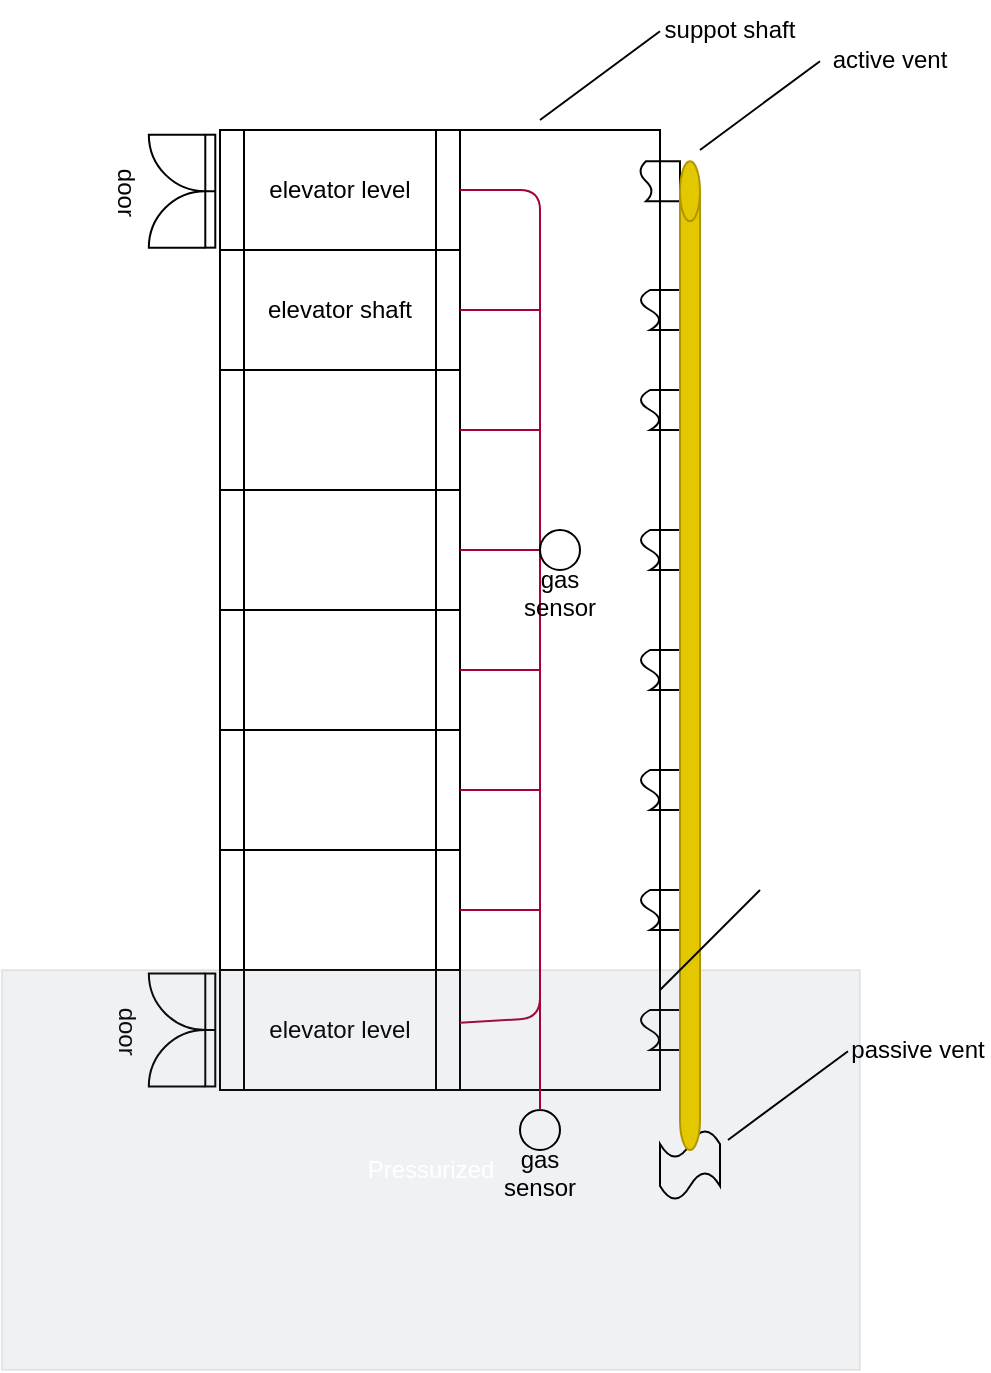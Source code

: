 <mxfile>
    <diagram id="sTje98B57rhS4ht2n8q0" name="Page-1">
        <mxGraphModel dx="741" dy="628" grid="1" gridSize="10" guides="1" tooltips="1" connect="1" arrows="1" fold="1" page="1" pageScale="1" pageWidth="827" pageHeight="1169" math="0" shadow="0">
            <root>
                <mxCell id="0"/>
                <mxCell id="1" parent="0"/>
                <mxCell id="21" value="" style="rounded=0;whiteSpace=wrap;html=1;fillColor=none;" vertex="1" parent="1">
                    <mxGeometry x="280" y="80" width="100" height="480" as="geometry"/>
                </mxCell>
                <mxCell id="2" value="elevator level" style="shape=process;whiteSpace=wrap;html=1;backgroundOutline=1;" vertex="1" parent="1">
                    <mxGeometry x="160" y="80" width="120" height="60" as="geometry"/>
                </mxCell>
                <mxCell id="3" value="elevator shaft" style="shape=process;whiteSpace=wrap;html=1;backgroundOutline=1;" vertex="1" parent="1">
                    <mxGeometry x="160" y="140" width="120" height="60" as="geometry"/>
                </mxCell>
                <mxCell id="4" value="" style="shape=process;whiteSpace=wrap;html=1;backgroundOutline=1;" vertex="1" parent="1">
                    <mxGeometry x="160" y="200" width="120" height="60" as="geometry"/>
                </mxCell>
                <mxCell id="5" value="" style="shape=process;whiteSpace=wrap;html=1;backgroundOutline=1;" vertex="1" parent="1">
                    <mxGeometry x="160" y="260" width="120" height="60" as="geometry"/>
                </mxCell>
                <mxCell id="6" value="" style="shape=process;whiteSpace=wrap;html=1;backgroundOutline=1;" vertex="1" parent="1">
                    <mxGeometry x="160" y="320" width="120" height="60" as="geometry"/>
                </mxCell>
                <mxCell id="7" value="" style="shape=process;whiteSpace=wrap;html=1;backgroundOutline=1;" vertex="1" parent="1">
                    <mxGeometry x="160" y="380" width="120" height="60" as="geometry"/>
                </mxCell>
                <mxCell id="8" value="" style="shape=process;whiteSpace=wrap;html=1;backgroundOutline=1;" vertex="1" parent="1">
                    <mxGeometry x="160" y="440" width="120" height="60" as="geometry"/>
                </mxCell>
                <mxCell id="9" value="elevator level" style="shape=process;whiteSpace=wrap;html=1;backgroundOutline=1;" vertex="1" parent="1">
                    <mxGeometry x="160" y="500" width="120" height="60" as="geometry"/>
                </mxCell>
                <mxCell id="10" value="door" style="verticalLabelPosition=bottom;html=1;verticalAlign=top;align=center;shape=mxgraph.floorplan.doorDouble;aspect=fixed;rotation=90;" vertex="1" parent="1">
                    <mxGeometry x="114.41" y="95.59" width="56.47" height="30" as="geometry"/>
                </mxCell>
                <mxCell id="11" value="door" style="verticalLabelPosition=bottom;html=1;verticalAlign=top;align=center;shape=mxgraph.floorplan.doorDouble;aspect=fixed;rotation=90;" vertex="1" parent="1">
                    <mxGeometry x="114.41" y="515" width="56.47" height="30" as="geometry"/>
                </mxCell>
                <mxCell id="12" value="" style="endArrow=none;html=1;entryX=1;entryY=0.5;entryDx=0;entryDy=0;fillColor=#d80073;strokeColor=#A50040;" edge="1" parent="1" source="9" target="2">
                    <mxGeometry width="50" height="50" relative="1" as="geometry">
                        <mxPoint x="390" y="650" as="sourcePoint"/>
                        <mxPoint x="420" y="110" as="targetPoint"/>
                        <Array as="points">
                            <mxPoint x="320" y="524"/>
                            <mxPoint x="320" y="110"/>
                        </Array>
                    </mxGeometry>
                </mxCell>
                <mxCell id="15" value="" style="endArrow=none;html=1;exitX=1;exitY=0.5;exitDx=0;exitDy=0;fillColor=#d80073;strokeColor=#A50040;" edge="1" parent="1" source="8">
                    <mxGeometry width="50" height="50" relative="1" as="geometry">
                        <mxPoint x="390" y="490" as="sourcePoint"/>
                        <mxPoint x="320" y="470" as="targetPoint"/>
                    </mxGeometry>
                </mxCell>
                <mxCell id="16" value="" style="endArrow=none;html=1;exitX=1;exitY=0.5;exitDx=0;exitDy=0;fillColor=#d80073;strokeColor=#A50040;" edge="1" parent="1" source="7">
                    <mxGeometry width="50" height="50" relative="1" as="geometry">
                        <mxPoint x="390" y="490" as="sourcePoint"/>
                        <mxPoint x="320" y="410" as="targetPoint"/>
                    </mxGeometry>
                </mxCell>
                <mxCell id="17" value="" style="endArrow=none;html=1;exitX=1;exitY=0.5;exitDx=0;exitDy=0;fillColor=#d80073;strokeColor=#A50040;" edge="1" parent="1" source="6">
                    <mxGeometry width="50" height="50" relative="1" as="geometry">
                        <mxPoint x="390" y="490" as="sourcePoint"/>
                        <mxPoint x="320" y="350" as="targetPoint"/>
                    </mxGeometry>
                </mxCell>
                <mxCell id="18" value="" style="endArrow=none;html=1;exitX=1;exitY=0.5;exitDx=0;exitDy=0;fillColor=#d80073;strokeColor=#A50040;" edge="1" parent="1" source="5">
                    <mxGeometry width="50" height="50" relative="1" as="geometry">
                        <mxPoint x="390" y="490" as="sourcePoint"/>
                        <mxPoint x="320" y="290" as="targetPoint"/>
                    </mxGeometry>
                </mxCell>
                <mxCell id="19" value="" style="endArrow=none;html=1;exitX=1;exitY=0.5;exitDx=0;exitDy=0;fillColor=#d80073;strokeColor=#A50040;" edge="1" parent="1" source="4">
                    <mxGeometry width="50" height="50" relative="1" as="geometry">
                        <mxPoint x="390" y="490" as="sourcePoint"/>
                        <mxPoint x="320" y="230" as="targetPoint"/>
                    </mxGeometry>
                </mxCell>
                <mxCell id="20" value="" style="endArrow=none;html=1;exitX=1;exitY=0.5;exitDx=0;exitDy=0;fillColor=#d80073;strokeColor=#A50040;" edge="1" parent="1" source="3">
                    <mxGeometry width="50" height="50" relative="1" as="geometry">
                        <mxPoint x="390" y="490" as="sourcePoint"/>
                        <mxPoint x="320" y="170" as="targetPoint"/>
                    </mxGeometry>
                </mxCell>
                <mxCell id="22" value="" style="shape=document;whiteSpace=wrap;html=1;boundedLbl=1;fillColor=none;rotation=90;" vertex="1" parent="1">
                    <mxGeometry x="370" y="95.59" width="20" height="20" as="geometry"/>
                </mxCell>
                <mxCell id="23" value="" style="shape=document;whiteSpace=wrap;html=1;boundedLbl=1;fillColor=none;rotation=90;size=0.5;" vertex="1" parent="1">
                    <mxGeometry x="370" y="160.0" width="20" height="20" as="geometry"/>
                </mxCell>
                <mxCell id="24" value="" style="shape=document;whiteSpace=wrap;html=1;boundedLbl=1;fillColor=none;rotation=90;size=0.5;" vertex="1" parent="1">
                    <mxGeometry x="370" y="210.0" width="20" height="20" as="geometry"/>
                </mxCell>
                <mxCell id="25" value="" style="shape=document;whiteSpace=wrap;html=1;boundedLbl=1;fillColor=none;rotation=90;size=0.5;" vertex="1" parent="1">
                    <mxGeometry x="370" y="280" width="20" height="20" as="geometry"/>
                </mxCell>
                <mxCell id="26" value="" style="shape=document;whiteSpace=wrap;html=1;boundedLbl=1;fillColor=none;rotation=90;size=0.5;" vertex="1" parent="1">
                    <mxGeometry x="370" y="340" width="20" height="20" as="geometry"/>
                </mxCell>
                <mxCell id="27" value="" style="shape=document;whiteSpace=wrap;html=1;boundedLbl=1;fillColor=none;rotation=90;size=0.5;" vertex="1" parent="1">
                    <mxGeometry x="370" y="400" width="20" height="20" as="geometry"/>
                </mxCell>
                <mxCell id="28" value="" style="shape=document;whiteSpace=wrap;html=1;boundedLbl=1;fillColor=none;rotation=90;size=0.5;" vertex="1" parent="1">
                    <mxGeometry x="370" y="460" width="20" height="20" as="geometry"/>
                </mxCell>
                <mxCell id="29" value="" style="shape=document;whiteSpace=wrap;html=1;boundedLbl=1;fillColor=none;rotation=90;size=0.5;" vertex="1" parent="1">
                    <mxGeometry x="370" y="520" width="20" height="20" as="geometry"/>
                </mxCell>
                <mxCell id="31" value="" style="endArrow=none;html=1;" edge="1" parent="1">
                    <mxGeometry width="50" height="50" relative="1" as="geometry">
                        <mxPoint x="400" y="90" as="sourcePoint"/>
                        <mxPoint x="460" y="45.59" as="targetPoint"/>
                    </mxGeometry>
                </mxCell>
                <mxCell id="32" value="active vent" style="text;html=1;strokeColor=none;fillColor=none;align=center;verticalAlign=middle;whiteSpace=wrap;rounded=0;" vertex="1" parent="1">
                    <mxGeometry x="460" y="30" width="70" height="30" as="geometry"/>
                </mxCell>
                <mxCell id="34" value="Pressurized" style="rounded=0;whiteSpace=wrap;html=1;fillColor=#647687;strokeColor=#314354;fontColor=#ffffff;opacity=10;" vertex="1" parent="1">
                    <mxGeometry x="50.88" y="500" width="429.12" height="200" as="geometry"/>
                </mxCell>
                <mxCell id="35" value="" style="shape=tape;whiteSpace=wrap;html=1;fillColor=none;" vertex="1" parent="1">
                    <mxGeometry x="380" y="580" width="30" height="35" as="geometry"/>
                </mxCell>
                <mxCell id="33" value="" style="shape=cylinder3;whiteSpace=wrap;html=1;boundedLbl=1;backgroundOutline=1;size=15;fillColor=#e3c800;strokeColor=#B09500;fontColor=#ffffff;" vertex="1" parent="1">
                    <mxGeometry x="390" y="95.59" width="10" height="494.41" as="geometry"/>
                </mxCell>
                <mxCell id="37" value="" style="endArrow=none;html=1;" edge="1" parent="1">
                    <mxGeometry width="50" height="50" relative="1" as="geometry">
                        <mxPoint x="414" y="585" as="sourcePoint"/>
                        <mxPoint x="474" y="540.59" as="targetPoint"/>
                    </mxGeometry>
                </mxCell>
                <mxCell id="38" value="passive vent" style="text;html=1;strokeColor=none;fillColor=none;align=center;verticalAlign=middle;whiteSpace=wrap;rounded=0;" vertex="1" parent="1">
                    <mxGeometry x="474" y="525" width="70" height="30" as="geometry"/>
                </mxCell>
                <mxCell id="39" value="" style="endArrow=none;html=1;" edge="1" parent="1">
                    <mxGeometry width="50" height="50" relative="1" as="geometry">
                        <mxPoint x="320" y="75" as="sourcePoint"/>
                        <mxPoint x="380" y="30.59" as="targetPoint"/>
                    </mxGeometry>
                </mxCell>
                <mxCell id="40" value="suppot shaft" style="text;html=1;strokeColor=none;fillColor=none;align=center;verticalAlign=middle;whiteSpace=wrap;rounded=0;" vertex="1" parent="1">
                    <mxGeometry x="380" y="15" width="70" height="30" as="geometry"/>
                </mxCell>
                <mxCell id="41" value="&lt;br&gt;&lt;br&gt;&lt;br&gt;gas sensor" style="ellipse;whiteSpace=wrap;html=1;fillColor=none;" vertex="1" parent="1">
                    <mxGeometry x="320" y="280" width="20" height="20" as="geometry"/>
                </mxCell>
                <mxCell id="42" value="&lt;br&gt;&lt;br&gt;&lt;br&gt;gas sensor" style="ellipse;whiteSpace=wrap;html=1;fillColor=none;" vertex="1" parent="1">
                    <mxGeometry x="310" y="570" width="20" height="20" as="geometry"/>
                </mxCell>
                <mxCell id="43" value="" style="endArrow=none;html=1;" edge="1" parent="1">
                    <mxGeometry width="50" height="50" relative="1" as="geometry">
                        <mxPoint x="380" y="510" as="sourcePoint"/>
                        <mxPoint x="430" y="460" as="targetPoint"/>
                    </mxGeometry>
                </mxCell>
                <mxCell id="44" value="" style="endArrow=none;html=1;exitX=1;exitY=0.5;exitDx=0;exitDy=0;fillColor=#d80073;strokeColor=#A50040;entryX=0.5;entryY=0;entryDx=0;entryDy=0;" edge="1" parent="1" target="42">
                    <mxGeometry width="50" height="50" relative="1" as="geometry">
                        <mxPoint x="320.0" y="500" as="sourcePoint"/>
                        <mxPoint x="360" y="500" as="targetPoint"/>
                    </mxGeometry>
                </mxCell>
            </root>
        </mxGraphModel>
    </diagram>
</mxfile>